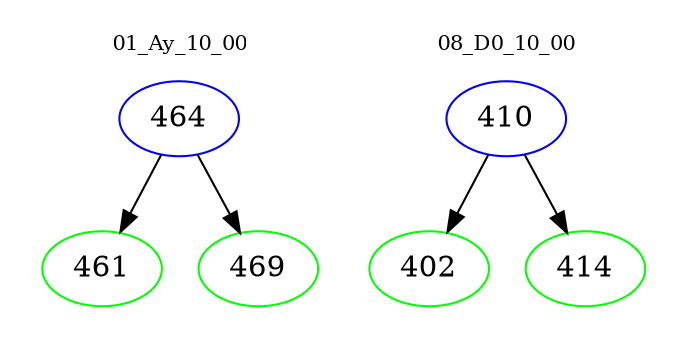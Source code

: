 digraph{
subgraph cluster_0 {
color = white
label = "01_Ay_10_00";
fontsize=10;
T0_464 [label="464", color="blue"]
T0_464 -> T0_461 [color="black"]
T0_461 [label="461", color="green"]
T0_464 -> T0_469 [color="black"]
T0_469 [label="469", color="green"]
}
subgraph cluster_1 {
color = white
label = "08_D0_10_00";
fontsize=10;
T1_410 [label="410", color="blue"]
T1_410 -> T1_402 [color="black"]
T1_402 [label="402", color="green"]
T1_410 -> T1_414 [color="black"]
T1_414 [label="414", color="green"]
}
}

